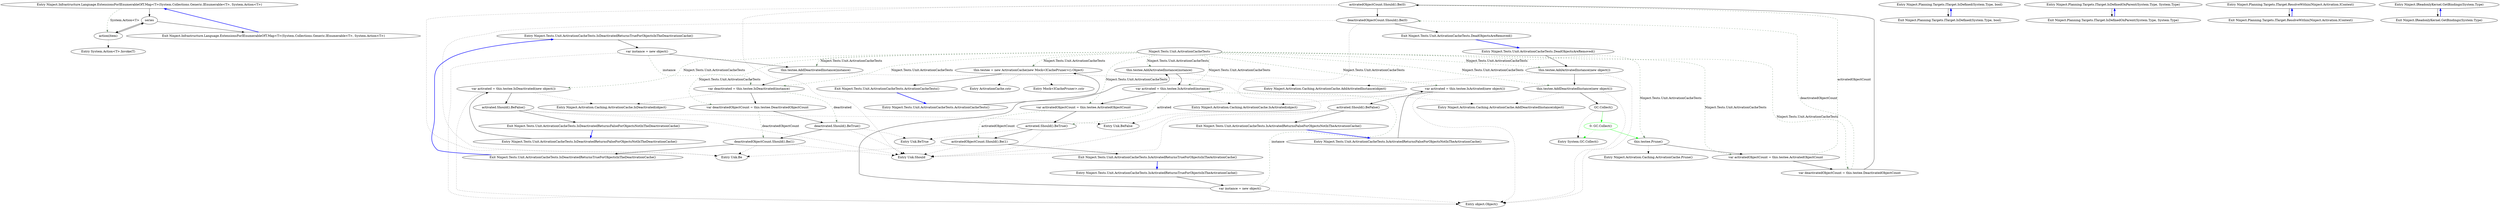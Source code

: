 digraph  {
n0 [cluster="Ninject.Infrastructure.Language.ExtensionsForIEnumerableOfT.Map<T>(System.Collections.Generic.IEnumerable<T>, System.Action<T>)", label="Entry Ninject.Infrastructure.Language.ExtensionsForIEnumerableOfT.Map<T>(System.Collections.Generic.IEnumerable<T>, System.Action<T>)", span="19-19"];
n1 [cluster="Ninject.Infrastructure.Language.ExtensionsForIEnumerableOfT.Map<T>(System.Collections.Generic.IEnumerable<T>, System.Action<T>)", label=series, span="21-21"];
n2 [cluster="Ninject.Infrastructure.Language.ExtensionsForIEnumerableOfT.Map<T>(System.Collections.Generic.IEnumerable<T>, System.Action<T>)", label="action(item)", span="22-22"];
n3 [cluster="Ninject.Infrastructure.Language.ExtensionsForIEnumerableOfT.Map<T>(System.Collections.Generic.IEnumerable<T>, System.Action<T>)", label="Exit Ninject.Infrastructure.Language.ExtensionsForIEnumerableOfT.Map<T>(System.Collections.Generic.IEnumerable<T>, System.Action<T>)", span="19-19"];
n4 [cluster="System.Action<T>.Invoke(T)", label="Entry System.Action<T>.Invoke(T)", span="0-0"];
m0_29 [cluster="Ninject.Tests.Unit.ActivationCacheTests.IsDeactivatedReturnsTrueForObjectsInTheDeactivationCache()", file="ActivationCacheTests.cs", label="Entry Ninject.Tests.Unit.ActivationCacheTests.IsDeactivatedReturnsTrueForObjectsInTheDeactivationCache()", span="48-48"];
m0_31 [cluster="Ninject.Tests.Unit.ActivationCacheTests.IsDeactivatedReturnsTrueForObjectsInTheDeactivationCache()", file="ActivationCacheTests.cs", label="this.testee.AddDeactivatedInstance(instance)", span="52-52"];
m0_32 [cluster="Ninject.Tests.Unit.ActivationCacheTests.IsDeactivatedReturnsTrueForObjectsInTheDeactivationCache()", file="ActivationCacheTests.cs", label="var deactivated = this.testee.IsDeactivated(instance)", span="53-53"];
m0_33 [cluster="Ninject.Tests.Unit.ActivationCacheTests.IsDeactivatedReturnsTrueForObjectsInTheDeactivationCache()", file="ActivationCacheTests.cs", label="var deactivatedObjectCount = this.testee.DeactivatedObjectCount", span="54-54"];
m0_30 [cluster="Ninject.Tests.Unit.ActivationCacheTests.IsDeactivatedReturnsTrueForObjectsInTheDeactivationCache()", file="ActivationCacheTests.cs", label="var instance = new object()", span="50-50"];
m0_34 [cluster="Ninject.Tests.Unit.ActivationCacheTests.IsDeactivatedReturnsTrueForObjectsInTheDeactivationCache()", file="ActivationCacheTests.cs", label="deactivated.Should().BeTrue()", span="56-56"];
m0_35 [cluster="Ninject.Tests.Unit.ActivationCacheTests.IsDeactivatedReturnsTrueForObjectsInTheDeactivationCache()", file="ActivationCacheTests.cs", label="deactivatedObjectCount.Should().Be(1)", span="57-57"];
m0_36 [cluster="Ninject.Tests.Unit.ActivationCacheTests.IsDeactivatedReturnsTrueForObjectsInTheDeactivationCache()", file="ActivationCacheTests.cs", label="Exit Ninject.Tests.Unit.ActivationCacheTests.IsDeactivatedReturnsTrueForObjectsInTheDeactivationCache()", span="48-48"];
m0_38 [cluster="Ninject.Tests.Unit.ActivationCacheTests.DeadObjectsAreRemoved()", file="ActivationCacheTests.cs", label="Entry Ninject.Tests.Unit.ActivationCacheTests.DeadObjectsAreRemoved()", span="61-61"];
m0_42 [cluster="Ninject.Tests.Unit.ActivationCacheTests.DeadObjectsAreRemoved()", color=green, community=0, file="ActivationCacheTests.cs", label="0: GC.Collect()", span="66-66"];
m0_41 [cluster="Ninject.Tests.Unit.ActivationCacheTests.DeadObjectsAreRemoved()", file="ActivationCacheTests.cs", label="GC.Collect()", span="65-65"];
m0_43 [cluster="Ninject.Tests.Unit.ActivationCacheTests.DeadObjectsAreRemoved()", file="ActivationCacheTests.cs", label="this.testee.Prune()", span="67-67"];
m0_40 [cluster="Ninject.Tests.Unit.ActivationCacheTests.DeadObjectsAreRemoved()", file="ActivationCacheTests.cs", label="this.testee.AddDeactivatedInstance(new object())", span="64-64"];
m0_44 [cluster="Ninject.Tests.Unit.ActivationCacheTests.DeadObjectsAreRemoved()", file="ActivationCacheTests.cs", label="var activatedObjectCount = this.testee.ActivatedObjectCount", span="68-68"];
m0_39 [cluster="Ninject.Tests.Unit.ActivationCacheTests.DeadObjectsAreRemoved()", file="ActivationCacheTests.cs", label="this.testee.AddActivatedInstance(new object())", span="63-63"];
m0_45 [cluster="Ninject.Tests.Unit.ActivationCacheTests.DeadObjectsAreRemoved()", file="ActivationCacheTests.cs", label="var deactivatedObjectCount = this.testee.DeactivatedObjectCount", span="69-69"];
m0_46 [cluster="Ninject.Tests.Unit.ActivationCacheTests.DeadObjectsAreRemoved()", file="ActivationCacheTests.cs", label="activatedObjectCount.Should().Be(0)", span="71-71"];
m0_47 [cluster="Ninject.Tests.Unit.ActivationCacheTests.DeadObjectsAreRemoved()", file="ActivationCacheTests.cs", label="deactivatedObjectCount.Should().Be(0)", span="72-72"];
m0_48 [cluster="Ninject.Tests.Unit.ActivationCacheTests.DeadObjectsAreRemoved()", file="ActivationCacheTests.cs", label="Exit Ninject.Tests.Unit.ActivationCacheTests.DeadObjectsAreRemoved()", span="61-61"];
m0_12 [cluster="Unk.BeFalse", file="ActivationCacheTests.cs", label="Entry Unk.BeFalse", span=""];
m0_23 [cluster="Unk.Be", file="ActivationCacheTests.cs", label="Entry Unk.Be", span=""];
m0_9 [cluster="object.Object()", file="ActivationCacheTests.cs", label="Entry object.Object()", span="0-0"];
m0_0 [cluster="Ninject.Tests.Unit.ActivationCacheTests.ActivationCacheTests()", file="ActivationCacheTests.cs", label="Entry Ninject.Tests.Unit.ActivationCacheTests.ActivationCacheTests()", span="13-13"];
m0_1 [cluster="Ninject.Tests.Unit.ActivationCacheTests.ActivationCacheTests()", file="ActivationCacheTests.cs", label="this.testee = new ActivationCache(new Mock<ICachePruner>().Object)", span="15-15"];
m0_2 [cluster="Ninject.Tests.Unit.ActivationCacheTests.ActivationCacheTests()", file="ActivationCacheTests.cs", label="Exit Ninject.Tests.Unit.ActivationCacheTests.ActivationCacheTests()", span="13-13"];
m0_50 [cluster="Ninject.Activation.Caching.ActivationCache.Prune()", file="ActivationCacheTests.cs", label="Entry Ninject.Activation.Caching.ActivationCache.Prune()", span="151-151"];
m0_24 [cluster="Ninject.Tests.Unit.ActivationCacheTests.IsDeactivatedReturnsFalseForObjectsNotInTheDeactivationCache()", file="ActivationCacheTests.cs", label="Entry Ninject.Tests.Unit.ActivationCacheTests.IsDeactivatedReturnsFalseForObjectsNotInTheDeactivationCache()", span="40-40"];
m0_25 [cluster="Ninject.Tests.Unit.ActivationCacheTests.IsDeactivatedReturnsFalseForObjectsNotInTheDeactivationCache()", file="ActivationCacheTests.cs", label="var activated = this.testee.IsDeactivated(new object())", span="42-42"];
m0_26 [cluster="Ninject.Tests.Unit.ActivationCacheTests.IsDeactivatedReturnsFalseForObjectsNotInTheDeactivationCache()", file="ActivationCacheTests.cs", label="activated.Should().BeFalse()", span="44-44"];
m0_27 [cluster="Ninject.Tests.Unit.ActivationCacheTests.IsDeactivatedReturnsFalseForObjectsNotInTheDeactivationCache()", file="ActivationCacheTests.cs", label="Exit Ninject.Tests.Unit.ActivationCacheTests.IsDeactivatedReturnsFalseForObjectsNotInTheDeactivationCache()", span="40-40"];
m0_3 [cluster="ActivationCache.cstr", file="ActivationCacheTests.cs", label="Entry ActivationCache.cstr", span=""];
m0_37 [cluster="Ninject.Activation.Caching.ActivationCache.AddDeactivatedInstance(object)", file="ActivationCacheTests.cs", label="Entry Ninject.Activation.Caching.ActivationCache.AddDeactivatedInstance(object)", span="104-104"];
m0_13 [cluster="Ninject.Tests.Unit.ActivationCacheTests.IsActivatedReturnsTrueForObjectsInTheActivationCache()", file="ActivationCacheTests.cs", label="Entry Ninject.Tests.Unit.ActivationCacheTests.IsActivatedReturnsTrueForObjectsInTheActivationCache()", span="27-27"];
m0_15 [cluster="Ninject.Tests.Unit.ActivationCacheTests.IsActivatedReturnsTrueForObjectsInTheActivationCache()", file="ActivationCacheTests.cs", label="this.testee.AddActivatedInstance(instance)", span="31-31"];
m0_16 [cluster="Ninject.Tests.Unit.ActivationCacheTests.IsActivatedReturnsTrueForObjectsInTheActivationCache()", file="ActivationCacheTests.cs", label="var activated = this.testee.IsActivated(instance)", span="32-32"];
m0_17 [cluster="Ninject.Tests.Unit.ActivationCacheTests.IsActivatedReturnsTrueForObjectsInTheActivationCache()", file="ActivationCacheTests.cs", label="var activatedObjectCount = this.testee.ActivatedObjectCount", span="33-33"];
m0_14 [cluster="Ninject.Tests.Unit.ActivationCacheTests.IsActivatedReturnsTrueForObjectsInTheActivationCache()", file="ActivationCacheTests.cs", label="var instance = new object()", span="29-29"];
m0_18 [cluster="Ninject.Tests.Unit.ActivationCacheTests.IsActivatedReturnsTrueForObjectsInTheActivationCache()", file="ActivationCacheTests.cs", label="activated.Should().BeTrue()", span="35-35"];
m0_19 [cluster="Ninject.Tests.Unit.ActivationCacheTests.IsActivatedReturnsTrueForObjectsInTheActivationCache()", file="ActivationCacheTests.cs", label="activatedObjectCount.Should().Be(1)", span="36-36"];
m0_20 [cluster="Ninject.Tests.Unit.ActivationCacheTests.IsActivatedReturnsTrueForObjectsInTheActivationCache()", file="ActivationCacheTests.cs", label="Exit Ninject.Tests.Unit.ActivationCacheTests.IsActivatedReturnsTrueForObjectsInTheActivationCache()", span="27-27"];
m0_5 [cluster="Ninject.Tests.Unit.ActivationCacheTests.IsActivatedReturnsFalseForObjectsNotInTheActivationCache()", file="ActivationCacheTests.cs", label="Entry Ninject.Tests.Unit.ActivationCacheTests.IsActivatedReturnsFalseForObjectsNotInTheActivationCache()", span="19-19"];
m0_6 [cluster="Ninject.Tests.Unit.ActivationCacheTests.IsActivatedReturnsFalseForObjectsNotInTheActivationCache()", file="ActivationCacheTests.cs", label="var activated = this.testee.IsActivated(new object())", span="21-21"];
m0_7 [cluster="Ninject.Tests.Unit.ActivationCacheTests.IsActivatedReturnsFalseForObjectsNotInTheActivationCache()", file="ActivationCacheTests.cs", label="activated.Should().BeFalse()", span="23-23"];
m0_8 [cluster="Ninject.Tests.Unit.ActivationCacheTests.IsActivatedReturnsFalseForObjectsNotInTheActivationCache()", file="ActivationCacheTests.cs", label="Exit Ninject.Tests.Unit.ActivationCacheTests.IsActivatedReturnsFalseForObjectsNotInTheActivationCache()", span="19-19"];
m0_11 [cluster="Unk.Should", file="ActivationCacheTests.cs", label="Entry Unk.Should", span=""];
m0_22 [cluster="Unk.BeTrue", file="ActivationCacheTests.cs", label="Entry Unk.BeTrue", span=""];
m0_28 [cluster="Ninject.Activation.Caching.ActivationCache.IsDeactivated(object)", file="ActivationCacheTests.cs", label="Entry Ninject.Activation.Caching.ActivationCache.IsDeactivated(object)", span="139-139"];
m0_4 [cluster="Mock<ICachePruner>.cstr", file="ActivationCacheTests.cs", label="Entry Mock<ICachePruner>.cstr", span=""];
m0_10 [cluster="Ninject.Activation.Caching.ActivationCache.IsActivated(object)", file="ActivationCacheTests.cs", label="Entry Ninject.Activation.Caching.ActivationCache.IsActivated(object)", span="123-123"];
m0_49 [cluster="System.GC.Collect()", file="ActivationCacheTests.cs", label="Entry System.GC.Collect()", span="0-0"];
m0_21 [cluster="Ninject.Activation.Caching.ActivationCache.AddActivatedInstance(object)", file="ActivationCacheTests.cs", label="Entry Ninject.Activation.Caching.ActivationCache.AddActivatedInstance(object)", span="88-88"];
m0_51 [file="ActivationCacheTests.cs", label="Ninject.Tests.Unit.ActivationCacheTests", span=""];
m2_2 [cluster="Ninject.Planning.Targets.ITarget.IsDefined(System.Type, bool)", file="ExtensionsForMemberInfo.cs", label="Entry Ninject.Planning.Targets.ITarget.IsDefined(System.Type, bool)", span="72-72"];
m2_3 [cluster="Ninject.Planning.Targets.ITarget.IsDefined(System.Type, bool)", file="ExtensionsForMemberInfo.cs", label="Exit Ninject.Planning.Targets.ITarget.IsDefined(System.Type, bool)", span="72-72"];
m2_4 [cluster="Ninject.Planning.Targets.ITarget.IsDefinedOnParent(System.Type, System.Type)", file="ExtensionsForMemberInfo.cs", label="Entry Ninject.Planning.Targets.ITarget.IsDefinedOnParent(System.Type, System.Type)", span="80-80"];
m2_5 [cluster="Ninject.Planning.Targets.ITarget.IsDefinedOnParent(System.Type, System.Type)", file="ExtensionsForMemberInfo.cs", label="Exit Ninject.Planning.Targets.ITarget.IsDefinedOnParent(System.Type, System.Type)", span="80-80"];
m2_0 [cluster="Ninject.Planning.Targets.ITarget.ResolveWithin(Ninject.Activation.IContext)", file="ExtensionsForMemberInfo.cs", label="Entry Ninject.Planning.Targets.ITarget.ResolveWithin(Ninject.Activation.IContext)", span="64-64"];
m2_1 [cluster="Ninject.Planning.Targets.ITarget.ResolveWithin(Ninject.Activation.IContext)", file="ExtensionsForMemberInfo.cs", label="Exit Ninject.Planning.Targets.ITarget.ResolveWithin(Ninject.Activation.IContext)", span="64-64"];
m3_0 [cluster="Ninject.IReadonlyKernel.GetBindings(System.Type)", file="GarbageCollectionCachePruner.cs", label="Entry Ninject.IReadonlyKernel.GetBindings(System.Type)", span="19-19"];
m3_1 [cluster="Ninject.IReadonlyKernel.GetBindings(System.Type)", file="GarbageCollectionCachePruner.cs", label="Exit Ninject.IReadonlyKernel.GetBindings(System.Type)", span="19-19"];
n0 -> n1  [key=0, style=solid];
n0 -> n2  [color=darkseagreen4, key=1, label="System.Action<T>", style=dashed];
n1 -> n2  [key=0, style=solid];
n1 -> n3  [key=0, style=solid];
n2 -> n1  [key=0, style=solid];
n2 -> n4  [key=2, style=dotted];
n3 -> n0  [color=blue, key=0, style=bold];
m0_29 -> m0_30  [key=0, style=solid];
m0_31 -> m0_37  [key=2, style=dotted];
m0_31 -> m0_32  [key=0, style=solid];
m0_32 -> m0_33  [key=0, style=solid];
m0_32 -> m0_28  [key=2, style=dotted];
m0_32 -> m0_34  [color=darkseagreen4, key=1, label=deactivated, style=dashed];
m0_33 -> m0_34  [key=0, style=solid];
m0_33 -> m0_35  [color=darkseagreen4, key=1, label=deactivatedObjectCount, style=dashed];
m0_30 -> m0_9  [key=2, style=dotted];
m0_30 -> m0_31  [key=0, style=solid];
m0_30 -> m0_32  [color=darkseagreen4, key=1, label=instance, style=dashed];
m0_34 -> m0_35  [key=0, style=solid];
m0_34 -> m0_11  [key=2, style=dotted];
m0_34 -> m0_22  [key=2, style=dotted];
m0_35 -> m0_36  [key=0, style=solid];
m0_35 -> m0_11  [key=2, style=dotted];
m0_35 -> m0_23  [key=2, style=dotted];
m0_36 -> m0_29  [color=blue, key=0, style=bold];
m0_38 -> m0_39  [key=0, style=solid];
m0_42 -> m0_43  [color=green, key=0, style=solid];
m0_42 -> m0_49  [color=green, key=2, style=dotted];
m0_41 -> m0_42  [color=green, key=0, style=solid];
m0_41 -> m0_49  [key=2, style=dotted];
m0_43 -> m0_44  [key=0, style=solid];
m0_43 -> m0_50  [key=2, style=dotted];
m0_40 -> m0_41  [key=0, style=solid];
m0_40 -> m0_9  [key=2, style=dotted];
m0_40 -> m0_37  [key=2, style=dotted];
m0_44 -> m0_45  [key=0, style=solid];
m0_44 -> m0_46  [color=darkseagreen4, key=1, label=activatedObjectCount, style=dashed];
m0_39 -> m0_40  [key=0, style=solid];
m0_39 -> m0_9  [key=2, style=dotted];
m0_39 -> m0_21  [key=2, style=dotted];
m0_45 -> m0_46  [key=0, style=solid];
m0_45 -> m0_47  [color=darkseagreen4, key=1, label=deactivatedObjectCount, style=dashed];
m0_46 -> m0_47  [key=0, style=solid];
m0_46 -> m0_11  [key=2, style=dotted];
m0_46 -> m0_23  [key=2, style=dotted];
m0_47 -> m0_48  [key=0, style=solid];
m0_47 -> m0_11  [key=2, style=dotted];
m0_47 -> m0_23  [key=2, style=dotted];
m0_48 -> m0_38  [color=blue, key=0, style=bold];
m0_0 -> m0_1  [key=0, style=solid];
m0_1 -> m0_2  [key=0, style=solid];
m0_1 -> m0_3  [key=2, style=dotted];
m0_1 -> m0_4  [key=2, style=dotted];
m0_2 -> m0_0  [color=blue, key=0, style=bold];
m0_24 -> m0_25  [key=0, style=solid];
m0_25 -> m0_9  [key=2, style=dotted];
m0_25 -> m0_26  [key=0, style=solid];
m0_25 -> m0_28  [key=2, style=dotted];
m0_26 -> m0_27  [key=0, style=solid];
m0_26 -> m0_11  [key=2, style=dotted];
m0_26 -> m0_12  [key=2, style=dotted];
m0_27 -> m0_24  [color=blue, key=0, style=bold];
m0_13 -> m0_14  [key=0, style=solid];
m0_15 -> m0_16  [key=0, style=solid];
m0_15 -> m0_21  [key=2, style=dotted];
m0_16 -> m0_17  [key=0, style=solid];
m0_16 -> m0_10  [key=2, style=dotted];
m0_16 -> m0_18  [color=darkseagreen4, key=1, label=activated, style=dashed];
m0_17 -> m0_18  [key=0, style=solid];
m0_17 -> m0_19  [color=darkseagreen4, key=1, label=activatedObjectCount, style=dashed];
m0_14 -> m0_9  [key=2, style=dotted];
m0_14 -> m0_15  [key=0, style=solid];
m0_14 -> m0_16  [color=darkseagreen4, key=1, label=instance, style=dashed];
m0_18 -> m0_19  [key=0, style=solid];
m0_18 -> m0_11  [key=2, style=dotted];
m0_18 -> m0_22  [key=2, style=dotted];
m0_19 -> m0_20  [key=0, style=solid];
m0_19 -> m0_11  [key=2, style=dotted];
m0_19 -> m0_23  [key=2, style=dotted];
m0_20 -> m0_13  [color=blue, key=0, style=bold];
m0_5 -> m0_6  [key=0, style=solid];
m0_6 -> m0_9  [key=2, style=dotted];
m0_6 -> m0_7  [key=0, style=solid];
m0_6 -> m0_10  [key=2, style=dotted];
m0_7 -> m0_8  [key=0, style=solid];
m0_7 -> m0_11  [key=2, style=dotted];
m0_7 -> m0_12  [key=2, style=dotted];
m0_8 -> m0_5  [color=blue, key=0, style=bold];
m0_51 -> m0_43  [color=darkseagreen4, key=1, label="Ninject.Tests.Unit.ActivationCacheTests", style=dashed];
m0_51 -> m0_40  [color=darkseagreen4, key=1, label="Ninject.Tests.Unit.ActivationCacheTests", style=dashed];
m0_51 -> m0_1  [color=darkseagreen4, key=1, label="Ninject.Tests.Unit.ActivationCacheTests", style=dashed];
m0_51 -> m0_6  [color=darkseagreen4, key=1, label="Ninject.Tests.Unit.ActivationCacheTests", style=dashed];
m0_51 -> m0_15  [color=darkseagreen4, key=1, label="Ninject.Tests.Unit.ActivationCacheTests", style=dashed];
m0_51 -> m0_16  [color=darkseagreen4, key=1, label="Ninject.Tests.Unit.ActivationCacheTests", style=dashed];
m0_51 -> m0_17  [color=darkseagreen4, key=1, label="Ninject.Tests.Unit.ActivationCacheTests", style=dashed];
m0_51 -> m0_25  [color=darkseagreen4, key=1, label="Ninject.Tests.Unit.ActivationCacheTests", style=dashed];
m0_51 -> m0_31  [color=darkseagreen4, key=1, label="Ninject.Tests.Unit.ActivationCacheTests", style=dashed];
m0_51 -> m0_32  [color=darkseagreen4, key=1, label="Ninject.Tests.Unit.ActivationCacheTests", style=dashed];
m0_51 -> m0_33  [color=darkseagreen4, key=1, label="Ninject.Tests.Unit.ActivationCacheTests", style=dashed];
m0_51 -> m0_39  [color=darkseagreen4, key=1, label="Ninject.Tests.Unit.ActivationCacheTests", style=dashed];
m0_51 -> m0_44  [color=darkseagreen4, key=1, label="Ninject.Tests.Unit.ActivationCacheTests", style=dashed];
m0_51 -> m0_45  [color=darkseagreen4, key=1, label="Ninject.Tests.Unit.ActivationCacheTests", style=dashed];
m2_2 -> m2_3  [key=0, style=solid];
m2_3 -> m2_2  [color=blue, key=0, style=bold];
m2_4 -> m2_5  [key=0, style=solid];
m2_5 -> m2_4  [color=blue, key=0, style=bold];
m2_0 -> m2_1  [key=0, style=solid];
m2_1 -> m2_0  [color=blue, key=0, style=bold];
m3_0 -> m3_1  [key=0, style=solid];
m3_1 -> m3_0  [color=blue, key=0, style=bold];
}
